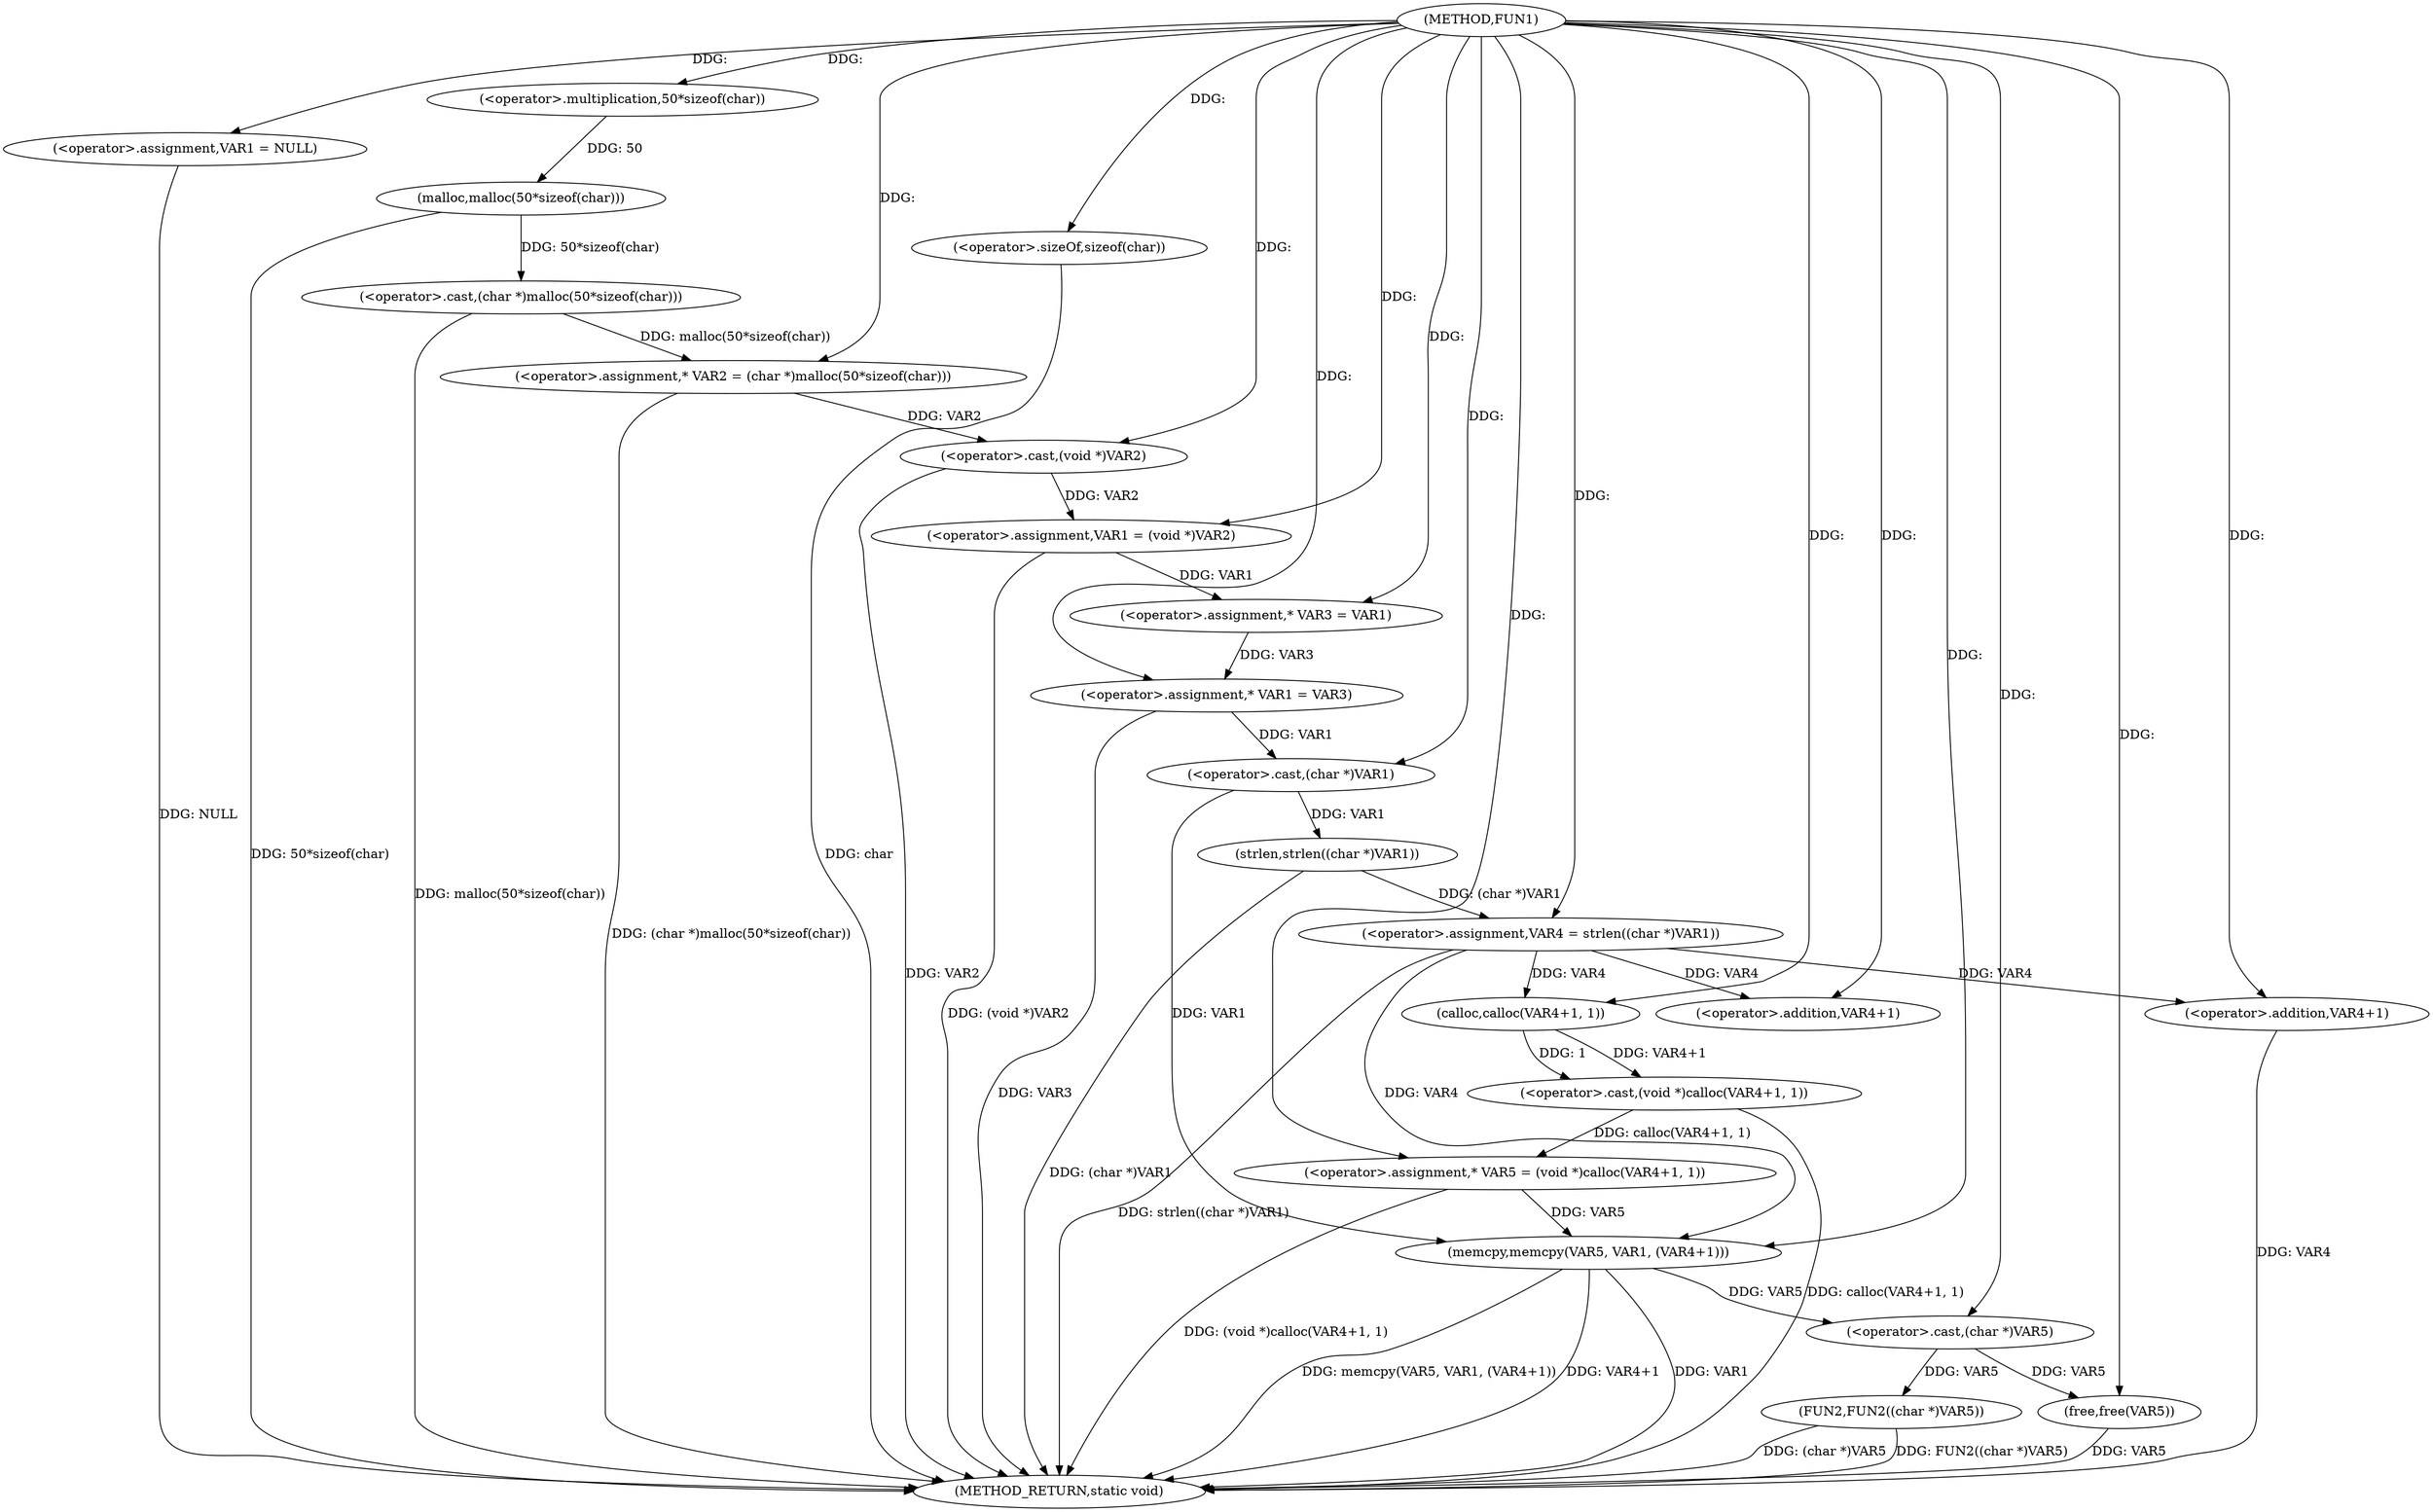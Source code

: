 digraph FUN1 {  
"1000100" [label = "(METHOD,FUN1)" ]
"1000161" [label = "(METHOD_RETURN,static void)" ]
"1000103" [label = "(<operator>.assignment,VAR1 = NULL)" ]
"1000108" [label = "(<operator>.assignment,* VAR2 = (char *)malloc(50*sizeof(char)))" ]
"1000110" [label = "(<operator>.cast,(char *)malloc(50*sizeof(char)))" ]
"1000112" [label = "(malloc,malloc(50*sizeof(char)))" ]
"1000113" [label = "(<operator>.multiplication,50*sizeof(char))" ]
"1000115" [label = "(<operator>.sizeOf,sizeof(char))" ]
"1000117" [label = "(<operator>.assignment,VAR1 = (void *)VAR2)" ]
"1000119" [label = "(<operator>.cast,(void *)VAR2)" ]
"1000124" [label = "(<operator>.assignment,* VAR3 = VAR1)" ]
"1000128" [label = "(<operator>.assignment,* VAR1 = VAR3)" ]
"1000133" [label = "(<operator>.assignment,VAR4 = strlen((char *)VAR1))" ]
"1000135" [label = "(strlen,strlen((char *)VAR1))" ]
"1000136" [label = "(<operator>.cast,(char *)VAR1)" ]
"1000140" [label = "(<operator>.assignment,* VAR5 = (void *)calloc(VAR4+1, 1))" ]
"1000142" [label = "(<operator>.cast,(void *)calloc(VAR4+1, 1))" ]
"1000144" [label = "(calloc,calloc(VAR4+1, 1))" ]
"1000145" [label = "(<operator>.addition,VAR4+1)" ]
"1000149" [label = "(memcpy,memcpy(VAR5, VAR1, (VAR4+1)))" ]
"1000152" [label = "(<operator>.addition,VAR4+1)" ]
"1000155" [label = "(FUN2,FUN2((char *)VAR5))" ]
"1000156" [label = "(<operator>.cast,(char *)VAR5)" ]
"1000159" [label = "(free,free(VAR5))" ]
  "1000128" -> "1000161"  [ label = "DDG: VAR3"] 
  "1000140" -> "1000161"  [ label = "DDG: (void *)calloc(VAR4+1, 1)"] 
  "1000149" -> "1000161"  [ label = "DDG: VAR1"] 
  "1000103" -> "1000161"  [ label = "DDG: NULL"] 
  "1000159" -> "1000161"  [ label = "DDG: VAR5"] 
  "1000149" -> "1000161"  [ label = "DDG: memcpy(VAR5, VAR1, (VAR4+1))"] 
  "1000152" -> "1000161"  [ label = "DDG: VAR4"] 
  "1000135" -> "1000161"  [ label = "DDG: (char *)VAR1"] 
  "1000117" -> "1000161"  [ label = "DDG: (void *)VAR2"] 
  "1000115" -> "1000161"  [ label = "DDG: char"] 
  "1000149" -> "1000161"  [ label = "DDG: VAR4+1"] 
  "1000155" -> "1000161"  [ label = "DDG: FUN2((char *)VAR5)"] 
  "1000142" -> "1000161"  [ label = "DDG: calloc(VAR4+1, 1)"] 
  "1000119" -> "1000161"  [ label = "DDG: VAR2"] 
  "1000110" -> "1000161"  [ label = "DDG: malloc(50*sizeof(char))"] 
  "1000133" -> "1000161"  [ label = "DDG: strlen((char *)VAR1)"] 
  "1000112" -> "1000161"  [ label = "DDG: 50*sizeof(char)"] 
  "1000108" -> "1000161"  [ label = "DDG: (char *)malloc(50*sizeof(char))"] 
  "1000155" -> "1000161"  [ label = "DDG: (char *)VAR5"] 
  "1000100" -> "1000103"  [ label = "DDG: "] 
  "1000110" -> "1000108"  [ label = "DDG: malloc(50*sizeof(char))"] 
  "1000100" -> "1000108"  [ label = "DDG: "] 
  "1000112" -> "1000110"  [ label = "DDG: 50*sizeof(char)"] 
  "1000113" -> "1000112"  [ label = "DDG: 50"] 
  "1000100" -> "1000113"  [ label = "DDG: "] 
  "1000100" -> "1000115"  [ label = "DDG: "] 
  "1000119" -> "1000117"  [ label = "DDG: VAR2"] 
  "1000100" -> "1000117"  [ label = "DDG: "] 
  "1000108" -> "1000119"  [ label = "DDG: VAR2"] 
  "1000100" -> "1000119"  [ label = "DDG: "] 
  "1000117" -> "1000124"  [ label = "DDG: VAR1"] 
  "1000100" -> "1000124"  [ label = "DDG: "] 
  "1000124" -> "1000128"  [ label = "DDG: VAR3"] 
  "1000100" -> "1000128"  [ label = "DDG: "] 
  "1000135" -> "1000133"  [ label = "DDG: (char *)VAR1"] 
  "1000100" -> "1000133"  [ label = "DDG: "] 
  "1000136" -> "1000135"  [ label = "DDG: VAR1"] 
  "1000128" -> "1000136"  [ label = "DDG: VAR1"] 
  "1000100" -> "1000136"  [ label = "DDG: "] 
  "1000142" -> "1000140"  [ label = "DDG: calloc(VAR4+1, 1)"] 
  "1000100" -> "1000140"  [ label = "DDG: "] 
  "1000144" -> "1000142"  [ label = "DDG: VAR4+1"] 
  "1000144" -> "1000142"  [ label = "DDG: 1"] 
  "1000133" -> "1000144"  [ label = "DDG: VAR4"] 
  "1000100" -> "1000144"  [ label = "DDG: "] 
  "1000133" -> "1000145"  [ label = "DDG: VAR4"] 
  "1000100" -> "1000145"  [ label = "DDG: "] 
  "1000140" -> "1000149"  [ label = "DDG: VAR5"] 
  "1000100" -> "1000149"  [ label = "DDG: "] 
  "1000136" -> "1000149"  [ label = "DDG: VAR1"] 
  "1000133" -> "1000149"  [ label = "DDG: VAR4"] 
  "1000100" -> "1000152"  [ label = "DDG: "] 
  "1000133" -> "1000152"  [ label = "DDG: VAR4"] 
  "1000156" -> "1000155"  [ label = "DDG: VAR5"] 
  "1000149" -> "1000156"  [ label = "DDG: VAR5"] 
  "1000100" -> "1000156"  [ label = "DDG: "] 
  "1000156" -> "1000159"  [ label = "DDG: VAR5"] 
  "1000100" -> "1000159"  [ label = "DDG: "] 
}

